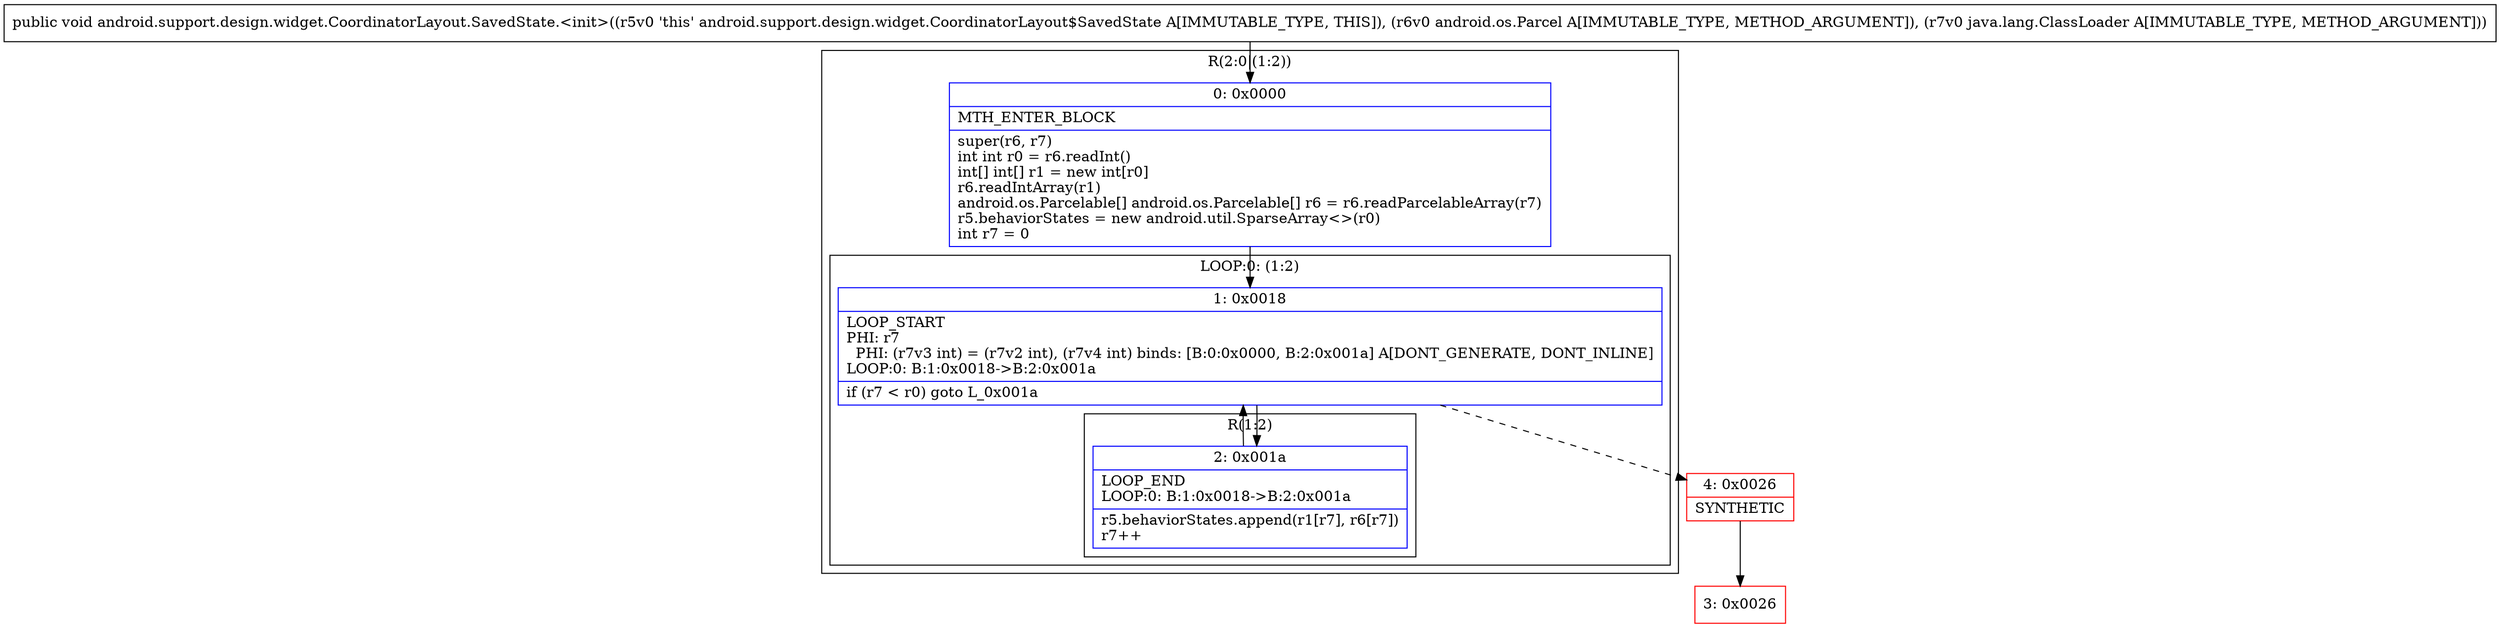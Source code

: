 digraph "CFG forandroid.support.design.widget.CoordinatorLayout.SavedState.\<init\>(Landroid\/os\/Parcel;Ljava\/lang\/ClassLoader;)V" {
subgraph cluster_Region_630263912 {
label = "R(2:0|(1:2))";
node [shape=record,color=blue];
Node_0 [shape=record,label="{0\:\ 0x0000|MTH_ENTER_BLOCK\l|super(r6, r7)\lint int r0 = r6.readInt()\lint[] int[] r1 = new int[r0]\lr6.readIntArray(r1)\landroid.os.Parcelable[] android.os.Parcelable[] r6 = r6.readParcelableArray(r7)\lr5.behaviorStates = new android.util.SparseArray\<\>(r0)\lint r7 = 0\l}"];
subgraph cluster_LoopRegion_1752336360 {
label = "LOOP:0: (1:2)";
node [shape=record,color=blue];
Node_1 [shape=record,label="{1\:\ 0x0018|LOOP_START\lPHI: r7 \l  PHI: (r7v3 int) = (r7v2 int), (r7v4 int) binds: [B:0:0x0000, B:2:0x001a] A[DONT_GENERATE, DONT_INLINE]\lLOOP:0: B:1:0x0018\-\>B:2:0x001a\l|if (r7 \< r0) goto L_0x001a\l}"];
subgraph cluster_Region_2109702732 {
label = "R(1:2)";
node [shape=record,color=blue];
Node_2 [shape=record,label="{2\:\ 0x001a|LOOP_END\lLOOP:0: B:1:0x0018\-\>B:2:0x001a\l|r5.behaviorStates.append(r1[r7], r6[r7])\lr7++\l}"];
}
}
}
Node_3 [shape=record,color=red,label="{3\:\ 0x0026}"];
Node_4 [shape=record,color=red,label="{4\:\ 0x0026|SYNTHETIC\l}"];
MethodNode[shape=record,label="{public void android.support.design.widget.CoordinatorLayout.SavedState.\<init\>((r5v0 'this' android.support.design.widget.CoordinatorLayout$SavedState A[IMMUTABLE_TYPE, THIS]), (r6v0 android.os.Parcel A[IMMUTABLE_TYPE, METHOD_ARGUMENT]), (r7v0 java.lang.ClassLoader A[IMMUTABLE_TYPE, METHOD_ARGUMENT])) }"];
MethodNode -> Node_0;
Node_0 -> Node_1;
Node_1 -> Node_2;
Node_1 -> Node_4[style=dashed];
Node_2 -> Node_1;
Node_4 -> Node_3;
}

